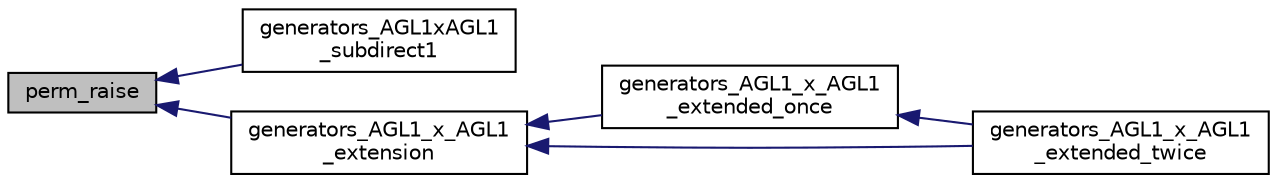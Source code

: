 digraph "perm_raise"
{
  edge [fontname="Helvetica",fontsize="10",labelfontname="Helvetica",labelfontsize="10"];
  node [fontname="Helvetica",fontsize="10",shape=record];
  rankdir="LR";
  Node2905 [label="perm_raise",height=0.2,width=0.4,color="black", fillcolor="grey75", style="filled", fontcolor="black"];
  Node2905 -> Node2906 [dir="back",color="midnightblue",fontsize="10",style="solid",fontname="Helvetica"];
  Node2906 [label="generators_AGL1xAGL1\l_subdirect1",height=0.2,width=0.4,color="black", fillcolor="white", style="filled",URL="$d4/d95/group__generators_8_c.html#aacf08507962e97feeb7f64d76ea43a36"];
  Node2905 -> Node2907 [dir="back",color="midnightblue",fontsize="10",style="solid",fontname="Helvetica"];
  Node2907 [label="generators_AGL1_x_AGL1\l_extension",height=0.2,width=0.4,color="black", fillcolor="white", style="filled",URL="$d4/d95/group__generators_8_c.html#a3e0f2ae60353a1eefcbda26393c6eb50"];
  Node2907 -> Node2908 [dir="back",color="midnightblue",fontsize="10",style="solid",fontname="Helvetica"];
  Node2908 [label="generators_AGL1_x_AGL1\l_extended_once",height=0.2,width=0.4,color="black", fillcolor="white", style="filled",URL="$d4/d95/group__generators_8_c.html#ab158fdf7b90aead2cc7bc6c6deed6fc4"];
  Node2908 -> Node2909 [dir="back",color="midnightblue",fontsize="10",style="solid",fontname="Helvetica"];
  Node2909 [label="generators_AGL1_x_AGL1\l_extended_twice",height=0.2,width=0.4,color="black", fillcolor="white", style="filled",URL="$d4/d95/group__generators_8_c.html#a6c6b641ff612914abcf08999a94a9e46"];
  Node2907 -> Node2909 [dir="back",color="midnightblue",fontsize="10",style="solid",fontname="Helvetica"];
}
